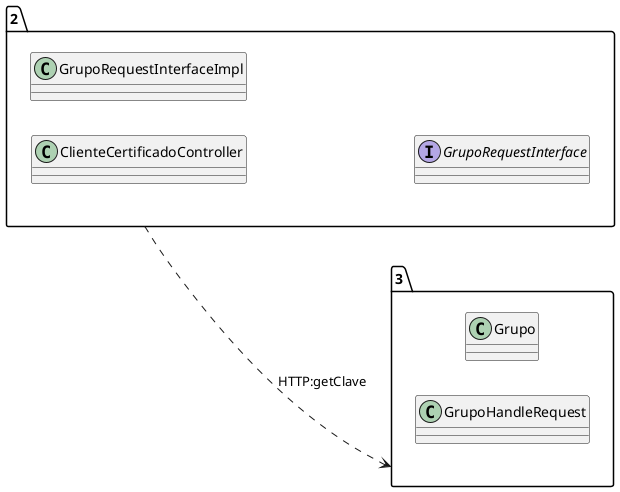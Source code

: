 @startuml 
allow_mixing
left to right direction
package "2"{
class ClienteCertificadoController
class GrupoRequestInterfaceImpl
interface GrupoRequestInterface

}
package "3"{
class Grupo
class GrupoHandleRequest

}
"2" ..> "3":HTTP:getClave
@enduml
